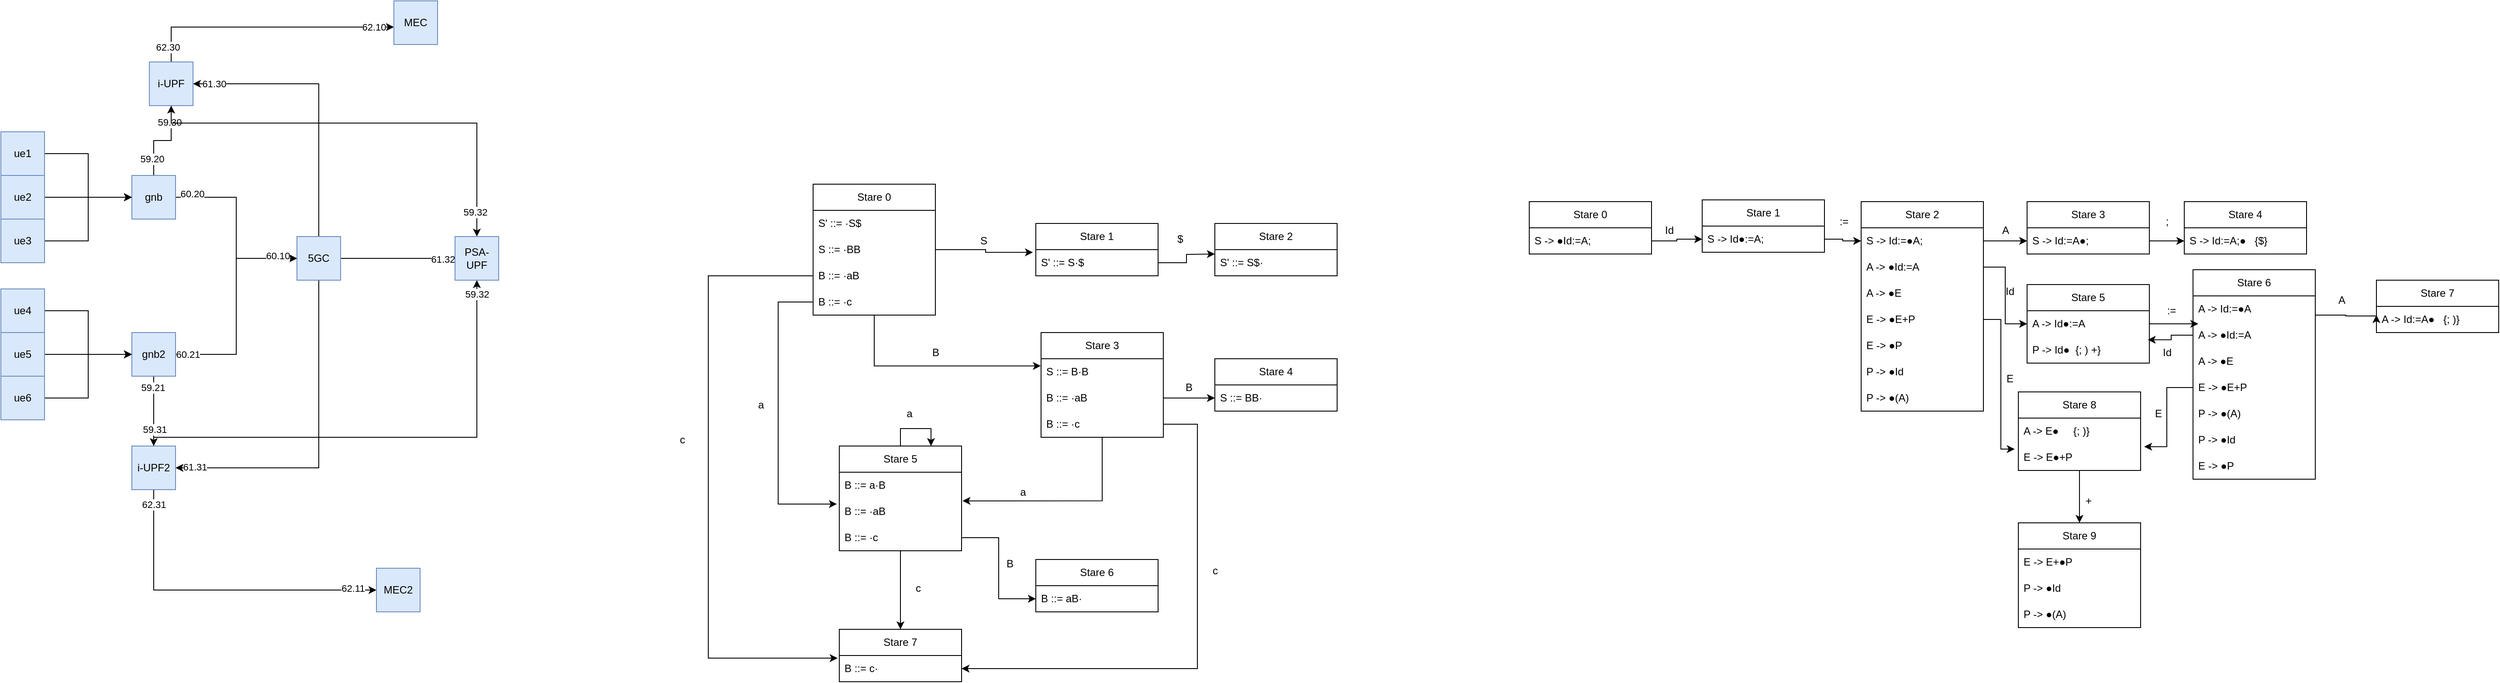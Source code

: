 <mxfile version="22.1.7" type="github">
  <diagram name="第 1 页" id="0hGZ7h8BPvav0Dhn9OID">
    <mxGraphModel dx="913" dy="471" grid="1" gridSize="10" guides="1" tooltips="1" connect="1" arrows="1" fold="1" page="1" pageScale="1" pageWidth="827" pageHeight="1169" math="0" shadow="0">
      <root>
        <mxCell id="0" />
        <mxCell id="1" parent="0" />
        <mxCell id="p0jDxH_k_mPQ62DPaPJG-13" value="" style="edgeStyle=orthogonalEdgeStyle;rounded=0;orthogonalLoop=1;jettySize=auto;html=1;entryX=0;entryY=0.5;entryDx=0;entryDy=0;" parent="1" source="p0jDxH_k_mPQ62DPaPJG-3" target="p0jDxH_k_mPQ62DPaPJG-12" edge="1">
          <mxGeometry relative="1" as="geometry">
            <mxPoint x="420" y="270" as="targetPoint" />
          </mxGeometry>
        </mxCell>
        <mxCell id="p0jDxH_k_mPQ62DPaPJG-14" value="60.20" style="edgeLabel;html=1;align=center;verticalAlign=middle;resizable=0;points=[];" parent="p0jDxH_k_mPQ62DPaPJG-13" vertex="1" connectable="0">
          <mxGeometry x="-0.816" y="4" relative="1" as="geometry">
            <mxPoint as="offset" />
          </mxGeometry>
        </mxCell>
        <mxCell id="p0jDxH_k_mPQ62DPaPJG-24" value="" style="edgeStyle=orthogonalEdgeStyle;rounded=0;orthogonalLoop=1;jettySize=auto;html=1;" parent="1" source="p0jDxH_k_mPQ62DPaPJG-3" target="p0jDxH_k_mPQ62DPaPJG-23" edge="1">
          <mxGeometry relative="1" as="geometry" />
        </mxCell>
        <mxCell id="p0jDxH_k_mPQ62DPaPJG-25" value="59.20" style="edgeLabel;html=1;align=center;verticalAlign=middle;resizable=0;points=[];" parent="p0jDxH_k_mPQ62DPaPJG-24" vertex="1" connectable="0">
          <mxGeometry x="-0.62" y="2" relative="1" as="geometry">
            <mxPoint as="offset" />
          </mxGeometry>
        </mxCell>
        <mxCell id="p0jDxH_k_mPQ62DPaPJG-47" value="59.30" style="edgeLabel;html=1;align=center;verticalAlign=middle;resizable=0;points=[];" parent="p0jDxH_k_mPQ62DPaPJG-24" vertex="1" connectable="0">
          <mxGeometry x="0.624" y="2" relative="1" as="geometry">
            <mxPoint as="offset" />
          </mxGeometry>
        </mxCell>
        <mxCell id="p0jDxH_k_mPQ62DPaPJG-3" value="gnb" style="whiteSpace=wrap;html=1;aspect=fixed;fillColor=#dae8fc;strokeColor=#6c8ebf;" parent="1" vertex="1">
          <mxGeometry x="200" y="220" width="50" height="50" as="geometry" />
        </mxCell>
        <mxCell id="p0jDxH_k_mPQ62DPaPJG-8" style="edgeStyle=orthogonalEdgeStyle;rounded=0;orthogonalLoop=1;jettySize=auto;html=1;entryX=0;entryY=0.5;entryDx=0;entryDy=0;" parent="1" source="p0jDxH_k_mPQ62DPaPJG-5" target="p0jDxH_k_mPQ62DPaPJG-3" edge="1">
          <mxGeometry relative="1" as="geometry" />
        </mxCell>
        <mxCell id="p0jDxH_k_mPQ62DPaPJG-5" value="ue1" style="whiteSpace=wrap;html=1;aspect=fixed;fillColor=#dae8fc;strokeColor=#6c8ebf;" parent="1" vertex="1">
          <mxGeometry x="50" y="170" width="50" height="50" as="geometry" />
        </mxCell>
        <mxCell id="p0jDxH_k_mPQ62DPaPJG-9" style="edgeStyle=orthogonalEdgeStyle;rounded=0;orthogonalLoop=1;jettySize=auto;html=1;entryX=0;entryY=0.5;entryDx=0;entryDy=0;" parent="1" source="p0jDxH_k_mPQ62DPaPJG-6" target="p0jDxH_k_mPQ62DPaPJG-3" edge="1">
          <mxGeometry relative="1" as="geometry" />
        </mxCell>
        <mxCell id="p0jDxH_k_mPQ62DPaPJG-6" value="ue2" style="whiteSpace=wrap;html=1;aspect=fixed;fillColor=#dae8fc;strokeColor=#6c8ebf;" parent="1" vertex="1">
          <mxGeometry x="50" y="220" width="50" height="50" as="geometry" />
        </mxCell>
        <mxCell id="p0jDxH_k_mPQ62DPaPJG-10" style="edgeStyle=orthogonalEdgeStyle;rounded=0;orthogonalLoop=1;jettySize=auto;html=1;entryX=0;entryY=0.5;entryDx=0;entryDy=0;" parent="1" source="p0jDxH_k_mPQ62DPaPJG-7" target="p0jDxH_k_mPQ62DPaPJG-3" edge="1">
          <mxGeometry relative="1" as="geometry" />
        </mxCell>
        <mxCell id="p0jDxH_k_mPQ62DPaPJG-7" value="ue3" style="whiteSpace=wrap;html=1;aspect=fixed;fillColor=#dae8fc;strokeColor=#6c8ebf;" parent="1" vertex="1">
          <mxGeometry x="50" y="270" width="50" height="50" as="geometry" />
        </mxCell>
        <mxCell id="p0jDxH_k_mPQ62DPaPJG-45" style="edgeStyle=orthogonalEdgeStyle;rounded=0;orthogonalLoop=1;jettySize=auto;html=1;entryX=1;entryY=0.5;entryDx=0;entryDy=0;" parent="1" source="p0jDxH_k_mPQ62DPaPJG-12" target="p0jDxH_k_mPQ62DPaPJG-23" edge="1">
          <mxGeometry relative="1" as="geometry">
            <Array as="points">
              <mxPoint x="414" y="115" />
            </Array>
          </mxGeometry>
        </mxCell>
        <mxCell id="p0jDxH_k_mPQ62DPaPJG-46" value="61.30" style="edgeLabel;html=1;align=center;verticalAlign=middle;resizable=0;points=[];" parent="p0jDxH_k_mPQ62DPaPJG-45" vertex="1" connectable="0">
          <mxGeometry x="0.851" relative="1" as="geometry">
            <mxPoint as="offset" />
          </mxGeometry>
        </mxCell>
        <mxCell id="p0jDxH_k_mPQ62DPaPJG-48" style="edgeStyle=orthogonalEdgeStyle;rounded=0;orthogonalLoop=1;jettySize=auto;html=1;entryX=1;entryY=0.5;entryDx=0;entryDy=0;" parent="1" source="p0jDxH_k_mPQ62DPaPJG-12" target="p0jDxH_k_mPQ62DPaPJG-36" edge="1">
          <mxGeometry relative="1" as="geometry">
            <Array as="points">
              <mxPoint x="414" y="555" />
            </Array>
          </mxGeometry>
        </mxCell>
        <mxCell id="p0jDxH_k_mPQ62DPaPJG-49" value="61.31" style="edgeLabel;html=1;align=center;verticalAlign=middle;resizable=0;points=[];" parent="p0jDxH_k_mPQ62DPaPJG-48" vertex="1" connectable="0">
          <mxGeometry x="0.885" y="-1" relative="1" as="geometry">
            <mxPoint as="offset" />
          </mxGeometry>
        </mxCell>
        <mxCell id="p0jDxH_k_mPQ62DPaPJG-64" style="edgeStyle=orthogonalEdgeStyle;rounded=0;orthogonalLoop=1;jettySize=auto;html=1;entryX=0;entryY=0.5;entryDx=0;entryDy=0;" parent="1" source="p0jDxH_k_mPQ62DPaPJG-12" target="p0jDxH_k_mPQ62DPaPJG-61" edge="1">
          <mxGeometry relative="1" as="geometry" />
        </mxCell>
        <mxCell id="p0jDxH_k_mPQ62DPaPJG-65" value="61.32" style="edgeLabel;html=1;align=center;verticalAlign=middle;resizable=0;points=[];" parent="p0jDxH_k_mPQ62DPaPJG-64" vertex="1" connectable="0">
          <mxGeometry x="0.789" y="-1" relative="1" as="geometry">
            <mxPoint as="offset" />
          </mxGeometry>
        </mxCell>
        <mxCell id="p0jDxH_k_mPQ62DPaPJG-12" value="5GC" style="whiteSpace=wrap;html=1;aspect=fixed;fillColor=#dae8fc;strokeColor=#6c8ebf;" parent="1" vertex="1">
          <mxGeometry x="389" y="290" width="50" height="50" as="geometry" />
        </mxCell>
        <mxCell id="p0jDxH_k_mPQ62DPaPJG-53" value="" style="edgeStyle=orthogonalEdgeStyle;rounded=0;orthogonalLoop=1;jettySize=auto;html=1;" parent="1" source="p0jDxH_k_mPQ62DPaPJG-23" target="p0jDxH_k_mPQ62DPaPJG-52" edge="1">
          <mxGeometry relative="1" as="geometry">
            <Array as="points">
              <mxPoint x="245" y="50" />
            </Array>
          </mxGeometry>
        </mxCell>
        <mxCell id="p0jDxH_k_mPQ62DPaPJG-54" value="62.30" style="edgeLabel;html=1;align=center;verticalAlign=middle;resizable=0;points=[];" parent="p0jDxH_k_mPQ62DPaPJG-53" vertex="1" connectable="0">
          <mxGeometry x="-0.886" y="4" relative="1" as="geometry">
            <mxPoint as="offset" />
          </mxGeometry>
        </mxCell>
        <mxCell id="p0jDxH_k_mPQ62DPaPJG-58" value="62.10" style="edgeLabel;html=1;align=center;verticalAlign=middle;resizable=0;points=[];" parent="p0jDxH_k_mPQ62DPaPJG-53" vertex="1" connectable="0">
          <mxGeometry x="0.845" relative="1" as="geometry">
            <mxPoint as="offset" />
          </mxGeometry>
        </mxCell>
        <mxCell id="p0jDxH_k_mPQ62DPaPJG-60" style="edgeStyle=orthogonalEdgeStyle;rounded=0;orthogonalLoop=1;jettySize=auto;html=1;exitX=1;exitY=0;exitDx=0;exitDy=0;entryX=0.5;entryY=0;entryDx=0;entryDy=0;" parent="1" source="p0jDxH_k_mPQ62DPaPJG-23" target="p0jDxH_k_mPQ62DPaPJG-61" edge="1">
          <mxGeometry relative="1" as="geometry">
            <mxPoint x="590" y="260" as="targetPoint" />
            <Array as="points">
              <mxPoint x="245" y="90" />
              <mxPoint x="245" y="160" />
              <mxPoint x="595" y="160" />
            </Array>
          </mxGeometry>
        </mxCell>
        <mxCell id="p0jDxH_k_mPQ62DPaPJG-63" value="59.32" style="edgeLabel;html=1;align=center;verticalAlign=middle;resizable=0;points=[];" parent="p0jDxH_k_mPQ62DPaPJG-60" vertex="1" connectable="0">
          <mxGeometry x="0.902" y="-2" relative="1" as="geometry">
            <mxPoint as="offset" />
          </mxGeometry>
        </mxCell>
        <mxCell id="p0jDxH_k_mPQ62DPaPJG-23" value="i-UPF" style="whiteSpace=wrap;html=1;aspect=fixed;fillColor=#dae8fc;strokeColor=#6c8ebf;" parent="1" vertex="1">
          <mxGeometry x="220" y="90" width="50" height="50" as="geometry" />
        </mxCell>
        <mxCell id="p0jDxH_k_mPQ62DPaPJG-34" style="edgeStyle=orthogonalEdgeStyle;rounded=0;orthogonalLoop=1;jettySize=auto;html=1;entryX=0;entryY=0.5;entryDx=0;entryDy=0;" parent="1" source="p0jDxH_k_mPQ62DPaPJG-27" target="p0jDxH_k_mPQ62DPaPJG-12" edge="1">
          <mxGeometry relative="1" as="geometry">
            <mxPoint x="390" y="360" as="targetPoint" />
          </mxGeometry>
        </mxCell>
        <mxCell id="p0jDxH_k_mPQ62DPaPJG-35" value="60.21" style="edgeLabel;html=1;align=center;verticalAlign=middle;resizable=0;points=[];" parent="p0jDxH_k_mPQ62DPaPJG-34" vertex="1" connectable="0">
          <mxGeometry x="-0.886" relative="1" as="geometry">
            <mxPoint as="offset" />
          </mxGeometry>
        </mxCell>
        <mxCell id="p0jDxH_k_mPQ62DPaPJG-41" value="60.10" style="edgeLabel;html=1;align=center;verticalAlign=middle;resizable=0;points=[];" parent="p0jDxH_k_mPQ62DPaPJG-34" vertex="1" connectable="0">
          <mxGeometry x="0.822" y="3" relative="1" as="geometry">
            <mxPoint as="offset" />
          </mxGeometry>
        </mxCell>
        <mxCell id="p0jDxH_k_mPQ62DPaPJG-37" value="" style="edgeStyle=orthogonalEdgeStyle;rounded=0;orthogonalLoop=1;jettySize=auto;html=1;" parent="1" source="p0jDxH_k_mPQ62DPaPJG-27" target="p0jDxH_k_mPQ62DPaPJG-36" edge="1">
          <mxGeometry relative="1" as="geometry" />
        </mxCell>
        <mxCell id="p0jDxH_k_mPQ62DPaPJG-38" value="59.21" style="edgeLabel;html=1;align=center;verticalAlign=middle;resizable=0;points=[];" parent="p0jDxH_k_mPQ62DPaPJG-37" vertex="1" connectable="0">
          <mxGeometry x="-0.68" y="-1" relative="1" as="geometry">
            <mxPoint as="offset" />
          </mxGeometry>
        </mxCell>
        <mxCell id="p0jDxH_k_mPQ62DPaPJG-50" value="59.31" style="edgeLabel;html=1;align=center;verticalAlign=middle;resizable=0;points=[];" parent="p0jDxH_k_mPQ62DPaPJG-37" vertex="1" connectable="0">
          <mxGeometry x="0.52" y="1" relative="1" as="geometry">
            <mxPoint as="offset" />
          </mxGeometry>
        </mxCell>
        <mxCell id="p0jDxH_k_mPQ62DPaPJG-27" value="gnb2" style="whiteSpace=wrap;html=1;aspect=fixed;fillColor=#dae8fc;strokeColor=#6c8ebf;" parent="1" vertex="1">
          <mxGeometry x="200" y="400" width="50" height="50" as="geometry" />
        </mxCell>
        <mxCell id="p0jDxH_k_mPQ62DPaPJG-28" style="edgeStyle=orthogonalEdgeStyle;rounded=0;orthogonalLoop=1;jettySize=auto;html=1;entryX=0;entryY=0.5;entryDx=0;entryDy=0;" parent="1" source="p0jDxH_k_mPQ62DPaPJG-29" target="p0jDxH_k_mPQ62DPaPJG-27" edge="1">
          <mxGeometry relative="1" as="geometry" />
        </mxCell>
        <mxCell id="p0jDxH_k_mPQ62DPaPJG-29" value="ue4" style="whiteSpace=wrap;html=1;aspect=fixed;fillColor=#dae8fc;strokeColor=#6c8ebf;" parent="1" vertex="1">
          <mxGeometry x="50" y="350" width="50" height="50" as="geometry" />
        </mxCell>
        <mxCell id="p0jDxH_k_mPQ62DPaPJG-30" style="edgeStyle=orthogonalEdgeStyle;rounded=0;orthogonalLoop=1;jettySize=auto;html=1;entryX=0;entryY=0.5;entryDx=0;entryDy=0;" parent="1" source="p0jDxH_k_mPQ62DPaPJG-31" target="p0jDxH_k_mPQ62DPaPJG-27" edge="1">
          <mxGeometry relative="1" as="geometry" />
        </mxCell>
        <mxCell id="p0jDxH_k_mPQ62DPaPJG-31" value="ue5" style="whiteSpace=wrap;html=1;aspect=fixed;fillColor=#dae8fc;strokeColor=#6c8ebf;" parent="1" vertex="1">
          <mxGeometry x="50" y="400" width="50" height="50" as="geometry" />
        </mxCell>
        <mxCell id="p0jDxH_k_mPQ62DPaPJG-32" style="edgeStyle=orthogonalEdgeStyle;rounded=0;orthogonalLoop=1;jettySize=auto;html=1;entryX=0;entryY=0.5;entryDx=0;entryDy=0;" parent="1" source="p0jDxH_k_mPQ62DPaPJG-33" target="p0jDxH_k_mPQ62DPaPJG-27" edge="1">
          <mxGeometry relative="1" as="geometry" />
        </mxCell>
        <mxCell id="p0jDxH_k_mPQ62DPaPJG-33" value="ue6" style="whiteSpace=wrap;html=1;aspect=fixed;fillColor=#dae8fc;strokeColor=#6c8ebf;" parent="1" vertex="1">
          <mxGeometry x="50" y="450" width="50" height="50" as="geometry" />
        </mxCell>
        <mxCell id="p0jDxH_k_mPQ62DPaPJG-56" value="" style="edgeStyle=orthogonalEdgeStyle;rounded=0;orthogonalLoop=1;jettySize=auto;html=1;" parent="1" source="p0jDxH_k_mPQ62DPaPJG-36" target="p0jDxH_k_mPQ62DPaPJG-55" edge="1">
          <mxGeometry relative="1" as="geometry">
            <Array as="points">
              <mxPoint x="225" y="695" />
            </Array>
          </mxGeometry>
        </mxCell>
        <mxCell id="p0jDxH_k_mPQ62DPaPJG-57" value="62.31" style="edgeLabel;html=1;align=center;verticalAlign=middle;resizable=0;points=[];" parent="p0jDxH_k_mPQ62DPaPJG-56" vertex="1" connectable="0">
          <mxGeometry x="-0.912" relative="1" as="geometry">
            <mxPoint as="offset" />
          </mxGeometry>
        </mxCell>
        <mxCell id="p0jDxH_k_mPQ62DPaPJG-59" value="62.11" style="edgeLabel;html=1;align=center;verticalAlign=middle;resizable=0;points=[];" parent="p0jDxH_k_mPQ62DPaPJG-56" vertex="1" connectable="0">
          <mxGeometry x="0.855" y="2" relative="1" as="geometry">
            <mxPoint as="offset" />
          </mxGeometry>
        </mxCell>
        <mxCell id="p0jDxH_k_mPQ62DPaPJG-62" value="" style="edgeStyle=orthogonalEdgeStyle;rounded=0;orthogonalLoop=1;jettySize=auto;html=1;" parent="1" source="p0jDxH_k_mPQ62DPaPJG-36" target="p0jDxH_k_mPQ62DPaPJG-61" edge="1">
          <mxGeometry relative="1" as="geometry">
            <Array as="points">
              <mxPoint x="225" y="520" />
              <mxPoint x="595" y="520" />
            </Array>
          </mxGeometry>
        </mxCell>
        <mxCell id="p0jDxH_k_mPQ62DPaPJG-66" value="59.32" style="edgeLabel;html=1;align=center;verticalAlign=middle;resizable=0;points=[];" parent="p0jDxH_k_mPQ62DPaPJG-62" vertex="1" connectable="0">
          <mxGeometry x="0.945" relative="1" as="geometry">
            <mxPoint as="offset" />
          </mxGeometry>
        </mxCell>
        <mxCell id="p0jDxH_k_mPQ62DPaPJG-36" value="i-UPF2" style="whiteSpace=wrap;html=1;aspect=fixed;fillColor=#dae8fc;strokeColor=#6c8ebf;" parent="1" vertex="1">
          <mxGeometry x="200" y="530" width="50" height="50" as="geometry" />
        </mxCell>
        <mxCell id="p0jDxH_k_mPQ62DPaPJG-52" value="MEC" style="whiteSpace=wrap;html=1;aspect=fixed;fillColor=#dae8fc;strokeColor=#6c8ebf;" parent="1" vertex="1">
          <mxGeometry x="500" y="20" width="50" height="50" as="geometry" />
        </mxCell>
        <mxCell id="p0jDxH_k_mPQ62DPaPJG-55" value="MEC2" style="whiteSpace=wrap;html=1;aspect=fixed;fillColor=#dae8fc;strokeColor=#6c8ebf;" parent="1" vertex="1">
          <mxGeometry x="480" y="670" width="50" height="50" as="geometry" />
        </mxCell>
        <mxCell id="p0jDxH_k_mPQ62DPaPJG-61" value="PSA-UPF" style="whiteSpace=wrap;html=1;aspect=fixed;fillColor=#dae8fc;strokeColor=#6c8ebf;" parent="1" vertex="1">
          <mxGeometry x="570" y="290" width="50" height="50" as="geometry" />
        </mxCell>
        <mxCell id="5g6TBQ09bPF2Y2DvjyLZ-2" value="Stare 0" style="swimlane;fontStyle=0;childLayout=stackLayout;horizontal=1;startSize=30;horizontalStack=0;resizeParent=1;resizeParentMax=0;resizeLast=0;collapsible=1;marginBottom=0;whiteSpace=wrap;html=1;" vertex="1" parent="1">
          <mxGeometry x="980" y="230" width="140" height="150" as="geometry" />
        </mxCell>
        <mxCell id="5g6TBQ09bPF2Y2DvjyLZ-3" value="S&#39; ::= ·S$" style="text;strokeColor=none;fillColor=none;align=left;verticalAlign=middle;spacingLeft=4;spacingRight=4;overflow=hidden;points=[[0,0.5],[1,0.5]];portConstraint=eastwest;rotatable=0;whiteSpace=wrap;html=1;" vertex="1" parent="5g6TBQ09bPF2Y2DvjyLZ-2">
          <mxGeometry y="30" width="140" height="30" as="geometry" />
        </mxCell>
        <mxCell id="5g6TBQ09bPF2Y2DvjyLZ-4" value="S ::=&amp;nbsp;·BB" style="text;strokeColor=none;fillColor=none;align=left;verticalAlign=middle;spacingLeft=4;spacingRight=4;overflow=hidden;points=[[0,0.5],[1,0.5]];portConstraint=eastwest;rotatable=0;whiteSpace=wrap;html=1;" vertex="1" parent="5g6TBQ09bPF2Y2DvjyLZ-2">
          <mxGeometry y="60" width="140" height="30" as="geometry" />
        </mxCell>
        <mxCell id="5g6TBQ09bPF2Y2DvjyLZ-5" value="B ::=&amp;nbsp;·aB" style="text;strokeColor=none;fillColor=none;align=left;verticalAlign=middle;spacingLeft=4;spacingRight=4;overflow=hidden;points=[[0,0.5],[1,0.5]];portConstraint=eastwest;rotatable=0;whiteSpace=wrap;html=1;" vertex="1" parent="5g6TBQ09bPF2Y2DvjyLZ-2">
          <mxGeometry y="90" width="140" height="30" as="geometry" />
        </mxCell>
        <mxCell id="5g6TBQ09bPF2Y2DvjyLZ-6" value="B ::=&amp;nbsp;·c" style="text;strokeColor=none;fillColor=none;align=left;verticalAlign=middle;spacingLeft=4;spacingRight=4;overflow=hidden;points=[[0,0.5],[1,0.5]];portConstraint=eastwest;rotatable=0;whiteSpace=wrap;html=1;" vertex="1" parent="5g6TBQ09bPF2Y2DvjyLZ-2">
          <mxGeometry y="120" width="140" height="30" as="geometry" />
        </mxCell>
        <mxCell id="5g6TBQ09bPF2Y2DvjyLZ-7" value="Stare 1" style="swimlane;fontStyle=0;childLayout=stackLayout;horizontal=1;startSize=30;horizontalStack=0;resizeParent=1;resizeParentMax=0;resizeLast=0;collapsible=1;marginBottom=0;whiteSpace=wrap;html=1;" vertex="1" parent="1">
          <mxGeometry x="1235" y="275" width="140" height="60" as="geometry" />
        </mxCell>
        <mxCell id="5g6TBQ09bPF2Y2DvjyLZ-17" style="edgeStyle=orthogonalEdgeStyle;rounded=0;orthogonalLoop=1;jettySize=auto;html=1;" edge="1" parent="5g6TBQ09bPF2Y2DvjyLZ-7" source="5g6TBQ09bPF2Y2DvjyLZ-8">
          <mxGeometry relative="1" as="geometry">
            <mxPoint x="205" y="35" as="targetPoint" />
          </mxGeometry>
        </mxCell>
        <mxCell id="5g6TBQ09bPF2Y2DvjyLZ-8" value="S&#39; ::= S·$" style="text;strokeColor=none;fillColor=none;align=left;verticalAlign=middle;spacingLeft=4;spacingRight=4;overflow=hidden;points=[[0,0.5],[1,0.5]];portConstraint=eastwest;rotatable=0;whiteSpace=wrap;html=1;" vertex="1" parent="5g6TBQ09bPF2Y2DvjyLZ-7">
          <mxGeometry y="30" width="140" height="30" as="geometry" />
        </mxCell>
        <mxCell id="5g6TBQ09bPF2Y2DvjyLZ-14" value="S" style="text;html=1;align=center;verticalAlign=middle;resizable=0;points=[];autosize=1;strokeColor=none;fillColor=none;" vertex="1" parent="1">
          <mxGeometry x="1160" y="280" width="30" height="30" as="geometry" />
        </mxCell>
        <mxCell id="5g6TBQ09bPF2Y2DvjyLZ-15" style="edgeStyle=orthogonalEdgeStyle;rounded=0;orthogonalLoop=1;jettySize=auto;html=1;entryX=-0.024;entryY=0.104;entryDx=0;entryDy=0;entryPerimeter=0;" edge="1" parent="1" source="5g6TBQ09bPF2Y2DvjyLZ-4" target="5g6TBQ09bPF2Y2DvjyLZ-8">
          <mxGeometry relative="1" as="geometry" />
        </mxCell>
        <mxCell id="5g6TBQ09bPF2Y2DvjyLZ-18" value="Stare 2" style="swimlane;fontStyle=0;childLayout=stackLayout;horizontal=1;startSize=30;horizontalStack=0;resizeParent=1;resizeParentMax=0;resizeLast=0;collapsible=1;marginBottom=0;whiteSpace=wrap;html=1;" vertex="1" parent="1">
          <mxGeometry x="1440" y="275" width="140" height="60" as="geometry" />
        </mxCell>
        <mxCell id="5g6TBQ09bPF2Y2DvjyLZ-20" value="S&#39; ::= S$·" style="text;strokeColor=none;fillColor=none;align=left;verticalAlign=middle;spacingLeft=4;spacingRight=4;overflow=hidden;points=[[0,0.5],[1,0.5]];portConstraint=eastwest;rotatable=0;whiteSpace=wrap;html=1;" vertex="1" parent="5g6TBQ09bPF2Y2DvjyLZ-18">
          <mxGeometry y="30" width="140" height="30" as="geometry" />
        </mxCell>
        <mxCell id="5g6TBQ09bPF2Y2DvjyLZ-21" value="$" style="text;html=1;align=center;verticalAlign=middle;resizable=0;points=[];autosize=1;strokeColor=none;fillColor=none;" vertex="1" parent="1">
          <mxGeometry x="1385" y="278" width="30" height="30" as="geometry" />
        </mxCell>
        <mxCell id="5g6TBQ09bPF2Y2DvjyLZ-23" value="Stare 3" style="swimlane;fontStyle=0;childLayout=stackLayout;horizontal=1;startSize=30;horizontalStack=0;resizeParent=1;resizeParentMax=0;resizeLast=0;collapsible=1;marginBottom=0;whiteSpace=wrap;html=1;" vertex="1" parent="1">
          <mxGeometry x="1241" y="400" width="140" height="120" as="geometry" />
        </mxCell>
        <mxCell id="5g6TBQ09bPF2Y2DvjyLZ-25" value="S ::= B·B" style="text;strokeColor=none;fillColor=none;align=left;verticalAlign=middle;spacingLeft=4;spacingRight=4;overflow=hidden;points=[[0,0.5],[1,0.5]];portConstraint=eastwest;rotatable=0;whiteSpace=wrap;html=1;" vertex="1" parent="5g6TBQ09bPF2Y2DvjyLZ-23">
          <mxGeometry y="30" width="140" height="30" as="geometry" />
        </mxCell>
        <mxCell id="5g6TBQ09bPF2Y2DvjyLZ-29" value="B ::=&amp;nbsp;·aB" style="text;strokeColor=none;fillColor=none;align=left;verticalAlign=middle;spacingLeft=4;spacingRight=4;overflow=hidden;points=[[0,0.5],[1,0.5]];portConstraint=eastwest;rotatable=0;whiteSpace=wrap;html=1;" vertex="1" parent="5g6TBQ09bPF2Y2DvjyLZ-23">
          <mxGeometry y="60" width="140" height="30" as="geometry" />
        </mxCell>
        <mxCell id="5g6TBQ09bPF2Y2DvjyLZ-30" value="B ::=&amp;nbsp;·c" style="text;strokeColor=none;fillColor=none;align=left;verticalAlign=middle;spacingLeft=4;spacingRight=4;overflow=hidden;points=[[0,0.5],[1,0.5]];portConstraint=eastwest;rotatable=0;whiteSpace=wrap;html=1;" vertex="1" parent="5g6TBQ09bPF2Y2DvjyLZ-23">
          <mxGeometry y="90" width="140" height="30" as="geometry" />
        </mxCell>
        <mxCell id="5g6TBQ09bPF2Y2DvjyLZ-26" style="edgeStyle=orthogonalEdgeStyle;rounded=0;orthogonalLoop=1;jettySize=auto;html=1;entryX=-0.002;entryY=0.274;entryDx=0;entryDy=0;entryPerimeter=0;" edge="1" parent="1" source="5g6TBQ09bPF2Y2DvjyLZ-2" target="5g6TBQ09bPF2Y2DvjyLZ-25">
          <mxGeometry relative="1" as="geometry" />
        </mxCell>
        <mxCell id="5g6TBQ09bPF2Y2DvjyLZ-27" value="B" style="text;html=1;align=center;verticalAlign=middle;resizable=0;points=[];autosize=1;strokeColor=none;fillColor=none;" vertex="1" parent="1">
          <mxGeometry x="1105" y="408" width="30" height="30" as="geometry" />
        </mxCell>
        <mxCell id="5g6TBQ09bPF2Y2DvjyLZ-31" value="Stare 4" style="swimlane;fontStyle=0;childLayout=stackLayout;horizontal=1;startSize=30;horizontalStack=0;resizeParent=1;resizeParentMax=0;resizeLast=0;collapsible=1;marginBottom=0;whiteSpace=wrap;html=1;" vertex="1" parent="1">
          <mxGeometry x="1440" y="430" width="140" height="60" as="geometry" />
        </mxCell>
        <mxCell id="5g6TBQ09bPF2Y2DvjyLZ-32" value="S ::= BB·" style="text;strokeColor=none;fillColor=none;align=left;verticalAlign=middle;spacingLeft=4;spacingRight=4;overflow=hidden;points=[[0,0.5],[1,0.5]];portConstraint=eastwest;rotatable=0;whiteSpace=wrap;html=1;" vertex="1" parent="5g6TBQ09bPF2Y2DvjyLZ-31">
          <mxGeometry y="30" width="140" height="30" as="geometry" />
        </mxCell>
        <mxCell id="5g6TBQ09bPF2Y2DvjyLZ-33" style="edgeStyle=orthogonalEdgeStyle;rounded=0;orthogonalLoop=1;jettySize=auto;html=1;entryX=0;entryY=0.5;entryDx=0;entryDy=0;" edge="1" parent="1" source="5g6TBQ09bPF2Y2DvjyLZ-29" target="5g6TBQ09bPF2Y2DvjyLZ-32">
          <mxGeometry relative="1" as="geometry" />
        </mxCell>
        <mxCell id="5g6TBQ09bPF2Y2DvjyLZ-34" value="B" style="text;html=1;align=center;verticalAlign=middle;resizable=0;points=[];autosize=1;strokeColor=none;fillColor=none;" vertex="1" parent="1">
          <mxGeometry x="1395" y="448" width="30" height="30" as="geometry" />
        </mxCell>
        <mxCell id="5g6TBQ09bPF2Y2DvjyLZ-56" style="edgeStyle=orthogonalEdgeStyle;rounded=0;orthogonalLoop=1;jettySize=auto;html=1;entryX=0.5;entryY=0;entryDx=0;entryDy=0;" edge="1" parent="1" source="5g6TBQ09bPF2Y2DvjyLZ-35" target="5g6TBQ09bPF2Y2DvjyLZ-52">
          <mxGeometry relative="1" as="geometry" />
        </mxCell>
        <mxCell id="5g6TBQ09bPF2Y2DvjyLZ-35" value="Stare 5" style="swimlane;fontStyle=0;childLayout=stackLayout;horizontal=1;startSize=30;horizontalStack=0;resizeParent=1;resizeParentMax=0;resizeLast=0;collapsible=1;marginBottom=0;whiteSpace=wrap;html=1;" vertex="1" parent="1">
          <mxGeometry x="1010" y="530" width="140" height="120" as="geometry" />
        </mxCell>
        <mxCell id="5g6TBQ09bPF2Y2DvjyLZ-37" value="B ::= a·B" style="text;strokeColor=none;fillColor=none;align=left;verticalAlign=middle;spacingLeft=4;spacingRight=4;overflow=hidden;points=[[0,0.5],[1,0.5]];portConstraint=eastwest;rotatable=0;whiteSpace=wrap;html=1;" vertex="1" parent="5g6TBQ09bPF2Y2DvjyLZ-35">
          <mxGeometry y="30" width="140" height="30" as="geometry" />
        </mxCell>
        <mxCell id="5g6TBQ09bPF2Y2DvjyLZ-40" value="B ::=&amp;nbsp;·aB" style="text;strokeColor=none;fillColor=none;align=left;verticalAlign=middle;spacingLeft=4;spacingRight=4;overflow=hidden;points=[[0,0.5],[1,0.5]];portConstraint=eastwest;rotatable=0;whiteSpace=wrap;html=1;" vertex="1" parent="5g6TBQ09bPF2Y2DvjyLZ-35">
          <mxGeometry y="60" width="140" height="30" as="geometry" />
        </mxCell>
        <mxCell id="5g6TBQ09bPF2Y2DvjyLZ-39" value="B ::=&amp;nbsp;·c" style="text;strokeColor=none;fillColor=none;align=left;verticalAlign=middle;spacingLeft=4;spacingRight=4;overflow=hidden;points=[[0,0.5],[1,0.5]];portConstraint=eastwest;rotatable=0;whiteSpace=wrap;html=1;" vertex="1" parent="5g6TBQ09bPF2Y2DvjyLZ-35">
          <mxGeometry y="90" width="140" height="30" as="geometry" />
        </mxCell>
        <mxCell id="5g6TBQ09bPF2Y2DvjyLZ-41" style="edgeStyle=orthogonalEdgeStyle;rounded=0;orthogonalLoop=1;jettySize=auto;html=1;entryX=1.008;entryY=0.094;entryDx=0;entryDy=0;entryPerimeter=0;" edge="1" parent="1" source="5g6TBQ09bPF2Y2DvjyLZ-23" target="5g6TBQ09bPF2Y2DvjyLZ-40">
          <mxGeometry relative="1" as="geometry" />
        </mxCell>
        <mxCell id="5g6TBQ09bPF2Y2DvjyLZ-42" value="a" style="text;html=1;align=center;verticalAlign=middle;resizable=0;points=[];autosize=1;strokeColor=none;fillColor=none;" vertex="1" parent="1">
          <mxGeometry x="1205" y="568" width="30" height="30" as="geometry" />
        </mxCell>
        <mxCell id="5g6TBQ09bPF2Y2DvjyLZ-43" style="edgeStyle=orthogonalEdgeStyle;rounded=0;orthogonalLoop=1;jettySize=auto;html=1;entryX=-0.02;entryY=0.215;entryDx=0;entryDy=0;entryPerimeter=0;" edge="1" parent="1" source="5g6TBQ09bPF2Y2DvjyLZ-6" target="5g6TBQ09bPF2Y2DvjyLZ-40">
          <mxGeometry relative="1" as="geometry">
            <Array as="points">
              <mxPoint x="940" y="365" />
              <mxPoint x="940" y="597" />
            </Array>
          </mxGeometry>
        </mxCell>
        <mxCell id="5g6TBQ09bPF2Y2DvjyLZ-44" value="a" style="text;html=1;align=center;verticalAlign=middle;resizable=0;points=[];autosize=1;strokeColor=none;fillColor=none;" vertex="1" parent="1">
          <mxGeometry x="905" y="468" width="30" height="30" as="geometry" />
        </mxCell>
        <mxCell id="5g6TBQ09bPF2Y2DvjyLZ-45" style="edgeStyle=orthogonalEdgeStyle;rounded=0;orthogonalLoop=1;jettySize=auto;html=1;entryX=0.75;entryY=0;entryDx=0;entryDy=0;" edge="1" parent="1" source="5g6TBQ09bPF2Y2DvjyLZ-35" target="5g6TBQ09bPF2Y2DvjyLZ-35">
          <mxGeometry relative="1" as="geometry">
            <Array as="points">
              <mxPoint x="1080" y="510" />
              <mxPoint x="1115" y="510" />
            </Array>
          </mxGeometry>
        </mxCell>
        <mxCell id="5g6TBQ09bPF2Y2DvjyLZ-46" value="a" style="text;html=1;align=center;verticalAlign=middle;resizable=0;points=[];autosize=1;strokeColor=none;fillColor=none;" vertex="1" parent="1">
          <mxGeometry x="1075" y="478" width="30" height="30" as="geometry" />
        </mxCell>
        <mxCell id="5g6TBQ09bPF2Y2DvjyLZ-48" value="Stare 6" style="swimlane;fontStyle=0;childLayout=stackLayout;horizontal=1;startSize=30;horizontalStack=0;resizeParent=1;resizeParentMax=0;resizeLast=0;collapsible=1;marginBottom=0;whiteSpace=wrap;html=1;" vertex="1" parent="1">
          <mxGeometry x="1235" y="660" width="140" height="60" as="geometry" />
        </mxCell>
        <mxCell id="5g6TBQ09bPF2Y2DvjyLZ-49" value="B ::= aB·" style="text;strokeColor=none;fillColor=none;align=left;verticalAlign=middle;spacingLeft=4;spacingRight=4;overflow=hidden;points=[[0,0.5],[1,0.5]];portConstraint=eastwest;rotatable=0;whiteSpace=wrap;html=1;" vertex="1" parent="5g6TBQ09bPF2Y2DvjyLZ-48">
          <mxGeometry y="30" width="140" height="30" as="geometry" />
        </mxCell>
        <mxCell id="5g6TBQ09bPF2Y2DvjyLZ-50" style="edgeStyle=orthogonalEdgeStyle;rounded=0;orthogonalLoop=1;jettySize=auto;html=1;entryX=0;entryY=0.5;entryDx=0;entryDy=0;" edge="1" parent="1" source="5g6TBQ09bPF2Y2DvjyLZ-39" target="5g6TBQ09bPF2Y2DvjyLZ-49">
          <mxGeometry relative="1" as="geometry" />
        </mxCell>
        <mxCell id="5g6TBQ09bPF2Y2DvjyLZ-51" value="B" style="text;html=1;align=center;verticalAlign=middle;resizable=0;points=[];autosize=1;strokeColor=none;fillColor=none;" vertex="1" parent="1">
          <mxGeometry x="1190" y="650" width="30" height="30" as="geometry" />
        </mxCell>
        <mxCell id="5g6TBQ09bPF2Y2DvjyLZ-52" value="Stare 7" style="swimlane;fontStyle=0;childLayout=stackLayout;horizontal=1;startSize=30;horizontalStack=0;resizeParent=1;resizeParentMax=0;resizeLast=0;collapsible=1;marginBottom=0;whiteSpace=wrap;html=1;" vertex="1" parent="1">
          <mxGeometry x="1010" y="740" width="140" height="60" as="geometry" />
        </mxCell>
        <mxCell id="5g6TBQ09bPF2Y2DvjyLZ-55" value="B ::= c·" style="text;strokeColor=none;fillColor=none;align=left;verticalAlign=middle;spacingLeft=4;spacingRight=4;overflow=hidden;points=[[0,0.5],[1,0.5]];portConstraint=eastwest;rotatable=0;whiteSpace=wrap;html=1;" vertex="1" parent="5g6TBQ09bPF2Y2DvjyLZ-52">
          <mxGeometry y="30" width="140" height="30" as="geometry" />
        </mxCell>
        <mxCell id="5g6TBQ09bPF2Y2DvjyLZ-57" value="c" style="text;html=1;align=center;verticalAlign=middle;resizable=0;points=[];autosize=1;strokeColor=none;fillColor=none;" vertex="1" parent="1">
          <mxGeometry x="1085" y="678" width="30" height="30" as="geometry" />
        </mxCell>
        <mxCell id="5g6TBQ09bPF2Y2DvjyLZ-58" style="edgeStyle=orthogonalEdgeStyle;rounded=0;orthogonalLoop=1;jettySize=auto;html=1;entryX=-0.014;entryY=0.1;entryDx=0;entryDy=0;entryPerimeter=0;" edge="1" parent="1" source="5g6TBQ09bPF2Y2DvjyLZ-5" target="5g6TBQ09bPF2Y2DvjyLZ-55">
          <mxGeometry relative="1" as="geometry">
            <Array as="points">
              <mxPoint x="860" y="335" />
              <mxPoint x="860" y="773" />
            </Array>
          </mxGeometry>
        </mxCell>
        <mxCell id="5g6TBQ09bPF2Y2DvjyLZ-59" value="c" style="text;html=1;align=center;verticalAlign=middle;resizable=0;points=[];autosize=1;strokeColor=none;fillColor=none;" vertex="1" parent="1">
          <mxGeometry x="815" y="508" width="30" height="30" as="geometry" />
        </mxCell>
        <mxCell id="5g6TBQ09bPF2Y2DvjyLZ-60" style="edgeStyle=orthogonalEdgeStyle;rounded=0;orthogonalLoop=1;jettySize=auto;html=1;entryX=1;entryY=0.5;entryDx=0;entryDy=0;" edge="1" parent="1" source="5g6TBQ09bPF2Y2DvjyLZ-30" target="5g6TBQ09bPF2Y2DvjyLZ-55">
          <mxGeometry relative="1" as="geometry">
            <Array as="points">
              <mxPoint x="1420" y="505" />
              <mxPoint x="1420" y="785" />
            </Array>
          </mxGeometry>
        </mxCell>
        <mxCell id="5g6TBQ09bPF2Y2DvjyLZ-61" value="c" style="text;html=1;align=center;verticalAlign=middle;resizable=0;points=[];autosize=1;strokeColor=none;fillColor=none;" vertex="1" parent="1">
          <mxGeometry x="1425" y="658" width="30" height="30" as="geometry" />
        </mxCell>
        <mxCell id="5g6TBQ09bPF2Y2DvjyLZ-62" value="Stare 0" style="swimlane;fontStyle=0;childLayout=stackLayout;horizontal=1;startSize=30;horizontalStack=0;resizeParent=1;resizeParentMax=0;resizeLast=0;collapsible=1;marginBottom=0;whiteSpace=wrap;html=1;" vertex="1" parent="1">
          <mxGeometry x="1800" y="250" width="140" height="60" as="geometry" />
        </mxCell>
        <mxCell id="5g6TBQ09bPF2Y2DvjyLZ-63" value="S -&amp;gt; ●Id:=A;" style="text;strokeColor=none;fillColor=none;align=left;verticalAlign=middle;spacingLeft=4;spacingRight=4;overflow=hidden;points=[[0,0.5],[1,0.5]];portConstraint=eastwest;rotatable=0;whiteSpace=wrap;html=1;" vertex="1" parent="5g6TBQ09bPF2Y2DvjyLZ-62">
          <mxGeometry y="30" width="140" height="30" as="geometry" />
        </mxCell>
        <mxCell id="5g6TBQ09bPF2Y2DvjyLZ-68" value="Stare 1" style="swimlane;fontStyle=0;childLayout=stackLayout;horizontal=1;startSize=30;horizontalStack=0;resizeParent=1;resizeParentMax=0;resizeLast=0;collapsible=1;marginBottom=0;whiteSpace=wrap;html=1;" vertex="1" parent="1">
          <mxGeometry x="1998" y="248" width="140" height="60" as="geometry" />
        </mxCell>
        <mxCell id="5g6TBQ09bPF2Y2DvjyLZ-69" value="S -&amp;gt; Id●:=A;" style="text;strokeColor=none;fillColor=none;align=left;verticalAlign=middle;spacingLeft=4;spacingRight=4;overflow=hidden;points=[[0,0.5],[1,0.5]];portConstraint=eastwest;rotatable=0;whiteSpace=wrap;html=1;" vertex="1" parent="5g6TBQ09bPF2Y2DvjyLZ-68">
          <mxGeometry y="30" width="140" height="30" as="geometry" />
        </mxCell>
        <mxCell id="5g6TBQ09bPF2Y2DvjyLZ-70" value="Stare 2" style="swimlane;fontStyle=0;childLayout=stackLayout;horizontal=1;startSize=30;horizontalStack=0;resizeParent=1;resizeParentMax=0;resizeLast=0;collapsible=1;marginBottom=0;whiteSpace=wrap;html=1;" vertex="1" parent="1">
          <mxGeometry x="2180" y="250" width="140" height="240" as="geometry" />
        </mxCell>
        <mxCell id="5g6TBQ09bPF2Y2DvjyLZ-71" value="S -&amp;gt; Id:=●A;" style="text;strokeColor=none;fillColor=none;align=left;verticalAlign=middle;spacingLeft=4;spacingRight=4;overflow=hidden;points=[[0,0.5],[1,0.5]];portConstraint=eastwest;rotatable=0;whiteSpace=wrap;html=1;" vertex="1" parent="5g6TBQ09bPF2Y2DvjyLZ-70">
          <mxGeometry y="30" width="140" height="30" as="geometry" />
        </mxCell>
        <mxCell id="5g6TBQ09bPF2Y2DvjyLZ-72" value="A -&amp;gt; ●Id:=A" style="text;strokeColor=none;fillColor=none;align=left;verticalAlign=middle;spacingLeft=4;spacingRight=4;overflow=hidden;points=[[0,0.5],[1,0.5]];portConstraint=eastwest;rotatable=0;whiteSpace=wrap;html=1;" vertex="1" parent="5g6TBQ09bPF2Y2DvjyLZ-70">
          <mxGeometry y="60" width="140" height="30" as="geometry" />
        </mxCell>
        <mxCell id="5g6TBQ09bPF2Y2DvjyLZ-73" value="A -&amp;gt; ●E" style="text;strokeColor=none;fillColor=none;align=left;verticalAlign=middle;spacingLeft=4;spacingRight=4;overflow=hidden;points=[[0,0.5],[1,0.5]];portConstraint=eastwest;rotatable=0;whiteSpace=wrap;html=1;" vertex="1" parent="5g6TBQ09bPF2Y2DvjyLZ-70">
          <mxGeometry y="90" width="140" height="30" as="geometry" />
        </mxCell>
        <mxCell id="5g6TBQ09bPF2Y2DvjyLZ-74" value="E -&amp;gt; ●E+P" style="text;strokeColor=none;fillColor=none;align=left;verticalAlign=middle;spacingLeft=4;spacingRight=4;overflow=hidden;points=[[0,0.5],[1,0.5]];portConstraint=eastwest;rotatable=0;whiteSpace=wrap;html=1;" vertex="1" parent="5g6TBQ09bPF2Y2DvjyLZ-70">
          <mxGeometry y="120" width="140" height="30" as="geometry" />
        </mxCell>
        <mxCell id="5g6TBQ09bPF2Y2DvjyLZ-75" value="E -&amp;gt; ●P" style="text;strokeColor=none;fillColor=none;align=left;verticalAlign=middle;spacingLeft=4;spacingRight=4;overflow=hidden;points=[[0,0.5],[1,0.5]];portConstraint=eastwest;rotatable=0;whiteSpace=wrap;html=1;" vertex="1" parent="5g6TBQ09bPF2Y2DvjyLZ-70">
          <mxGeometry y="150" width="140" height="30" as="geometry" />
        </mxCell>
        <mxCell id="5g6TBQ09bPF2Y2DvjyLZ-76" value="P -&amp;gt; ●Id" style="text;strokeColor=none;fillColor=none;align=left;verticalAlign=middle;spacingLeft=4;spacingRight=4;overflow=hidden;points=[[0,0.5],[1,0.5]];portConstraint=eastwest;rotatable=0;whiteSpace=wrap;html=1;" vertex="1" parent="5g6TBQ09bPF2Y2DvjyLZ-70">
          <mxGeometry y="180" width="140" height="30" as="geometry" />
        </mxCell>
        <mxCell id="5g6TBQ09bPF2Y2DvjyLZ-77" value="P -&amp;gt; ●(A)" style="text;strokeColor=none;fillColor=none;align=left;verticalAlign=middle;spacingLeft=4;spacingRight=4;overflow=hidden;points=[[0,0.5],[1,0.5]];portConstraint=eastwest;rotatable=0;whiteSpace=wrap;html=1;" vertex="1" parent="5g6TBQ09bPF2Y2DvjyLZ-70">
          <mxGeometry y="210" width="140" height="30" as="geometry" />
        </mxCell>
        <mxCell id="5g6TBQ09bPF2Y2DvjyLZ-79" style="edgeStyle=orthogonalEdgeStyle;rounded=0;orthogonalLoop=1;jettySize=auto;html=1;entryX=0;entryY=0.5;entryDx=0;entryDy=0;" edge="1" parent="1" source="5g6TBQ09bPF2Y2DvjyLZ-63" target="5g6TBQ09bPF2Y2DvjyLZ-69">
          <mxGeometry relative="1" as="geometry" />
        </mxCell>
        <mxCell id="5g6TBQ09bPF2Y2DvjyLZ-80" style="edgeStyle=orthogonalEdgeStyle;rounded=0;orthogonalLoop=1;jettySize=auto;html=1;entryX=0;entryY=0.5;entryDx=0;entryDy=0;" edge="1" parent="1" source="5g6TBQ09bPF2Y2DvjyLZ-69" target="5g6TBQ09bPF2Y2DvjyLZ-71">
          <mxGeometry relative="1" as="geometry" />
        </mxCell>
        <mxCell id="5g6TBQ09bPF2Y2DvjyLZ-81" value="Id" style="text;html=1;align=center;verticalAlign=middle;resizable=0;points=[];autosize=1;strokeColor=none;fillColor=none;" vertex="1" parent="1">
          <mxGeometry x="1945" y="268" width="30" height="30" as="geometry" />
        </mxCell>
        <mxCell id="5g6TBQ09bPF2Y2DvjyLZ-82" value=":=" style="text;html=1;align=center;verticalAlign=middle;resizable=0;points=[];autosize=1;strokeColor=none;fillColor=none;" vertex="1" parent="1">
          <mxGeometry x="2145" y="258" width="30" height="30" as="geometry" />
        </mxCell>
        <mxCell id="5g6TBQ09bPF2Y2DvjyLZ-83" value="Stare 3" style="swimlane;fontStyle=0;childLayout=stackLayout;horizontal=1;startSize=30;horizontalStack=0;resizeParent=1;resizeParentMax=0;resizeLast=0;collapsible=1;marginBottom=0;whiteSpace=wrap;html=1;" vertex="1" parent="1">
          <mxGeometry x="2370" y="250" width="140" height="60" as="geometry" />
        </mxCell>
        <mxCell id="5g6TBQ09bPF2Y2DvjyLZ-84" value="S -&amp;gt; Id:=A●;" style="text;strokeColor=none;fillColor=none;align=left;verticalAlign=middle;spacingLeft=4;spacingRight=4;overflow=hidden;points=[[0,0.5],[1,0.5]];portConstraint=eastwest;rotatable=0;whiteSpace=wrap;html=1;" vertex="1" parent="5g6TBQ09bPF2Y2DvjyLZ-83">
          <mxGeometry y="30" width="140" height="30" as="geometry" />
        </mxCell>
        <mxCell id="5g6TBQ09bPF2Y2DvjyLZ-92" value="A" style="text;html=1;align=center;verticalAlign=middle;resizable=0;points=[];autosize=1;strokeColor=none;fillColor=none;" vertex="1" parent="1">
          <mxGeometry x="2330" y="268" width="30" height="30" as="geometry" />
        </mxCell>
        <mxCell id="5g6TBQ09bPF2Y2DvjyLZ-94" style="edgeStyle=orthogonalEdgeStyle;rounded=0;orthogonalLoop=1;jettySize=auto;html=1;" edge="1" parent="1" source="5g6TBQ09bPF2Y2DvjyLZ-71" target="5g6TBQ09bPF2Y2DvjyLZ-84">
          <mxGeometry relative="1" as="geometry" />
        </mxCell>
        <mxCell id="5g6TBQ09bPF2Y2DvjyLZ-95" value="Stare 4" style="swimlane;fontStyle=0;childLayout=stackLayout;horizontal=1;startSize=30;horizontalStack=0;resizeParent=1;resizeParentMax=0;resizeLast=0;collapsible=1;marginBottom=0;whiteSpace=wrap;html=1;" vertex="1" parent="1">
          <mxGeometry x="2550" y="250" width="140" height="60" as="geometry" />
        </mxCell>
        <mxCell id="5g6TBQ09bPF2Y2DvjyLZ-96" value="S -&amp;gt; Id:=A;●&amp;nbsp; &amp;nbsp;{$}" style="text;strokeColor=none;fillColor=none;align=left;verticalAlign=middle;spacingLeft=4;spacingRight=4;overflow=hidden;points=[[0,0.5],[1,0.5]];portConstraint=eastwest;rotatable=0;whiteSpace=wrap;html=1;" vertex="1" parent="5g6TBQ09bPF2Y2DvjyLZ-95">
          <mxGeometry y="30" width="140" height="30" as="geometry" />
        </mxCell>
        <mxCell id="5g6TBQ09bPF2Y2DvjyLZ-97" style="edgeStyle=orthogonalEdgeStyle;rounded=0;orthogonalLoop=1;jettySize=auto;html=1;entryX=0;entryY=0.5;entryDx=0;entryDy=0;" edge="1" parent="1" source="5g6TBQ09bPF2Y2DvjyLZ-84" target="5g6TBQ09bPF2Y2DvjyLZ-96">
          <mxGeometry relative="1" as="geometry" />
        </mxCell>
        <mxCell id="5g6TBQ09bPF2Y2DvjyLZ-98" value=";" style="text;html=1;align=center;verticalAlign=middle;resizable=0;points=[];autosize=1;strokeColor=none;fillColor=none;" vertex="1" parent="1">
          <mxGeometry x="2515" y="258" width="30" height="30" as="geometry" />
        </mxCell>
        <mxCell id="5g6TBQ09bPF2Y2DvjyLZ-99" value="Stare 5" style="swimlane;fontStyle=0;childLayout=stackLayout;horizontal=1;startSize=30;horizontalStack=0;resizeParent=1;resizeParentMax=0;resizeLast=0;collapsible=1;marginBottom=0;whiteSpace=wrap;html=1;" vertex="1" parent="1">
          <mxGeometry x="2370" y="345" width="140" height="90" as="geometry" />
        </mxCell>
        <mxCell id="5g6TBQ09bPF2Y2DvjyLZ-100" value="A -&amp;gt; Id●:=A" style="text;strokeColor=none;fillColor=none;align=left;verticalAlign=middle;spacingLeft=4;spacingRight=4;overflow=hidden;points=[[0,0.5],[1,0.5]];portConstraint=eastwest;rotatable=0;whiteSpace=wrap;html=1;" vertex="1" parent="5g6TBQ09bPF2Y2DvjyLZ-99">
          <mxGeometry y="30" width="140" height="30" as="geometry" />
        </mxCell>
        <mxCell id="5g6TBQ09bPF2Y2DvjyLZ-103" value="P -&amp;gt; Id●&amp;nbsp; {; ) +}" style="text;strokeColor=none;fillColor=none;align=left;verticalAlign=middle;spacingLeft=4;spacingRight=4;overflow=hidden;points=[[0,0.5],[1,0.5]];portConstraint=eastwest;rotatable=0;whiteSpace=wrap;html=1;" vertex="1" parent="5g6TBQ09bPF2Y2DvjyLZ-99">
          <mxGeometry y="60" width="140" height="30" as="geometry" />
        </mxCell>
        <mxCell id="5g6TBQ09bPF2Y2DvjyLZ-101" style="edgeStyle=orthogonalEdgeStyle;rounded=0;orthogonalLoop=1;jettySize=auto;html=1;entryX=0;entryY=0.5;entryDx=0;entryDy=0;" edge="1" parent="1" source="5g6TBQ09bPF2Y2DvjyLZ-72" target="5g6TBQ09bPF2Y2DvjyLZ-100">
          <mxGeometry relative="1" as="geometry" />
        </mxCell>
        <mxCell id="5g6TBQ09bPF2Y2DvjyLZ-102" value="Id" style="text;html=1;align=center;verticalAlign=middle;resizable=0;points=[];autosize=1;strokeColor=none;fillColor=none;" vertex="1" parent="1">
          <mxGeometry x="2335" y="338" width="30" height="30" as="geometry" />
        </mxCell>
        <mxCell id="5g6TBQ09bPF2Y2DvjyLZ-105" value=":=" style="text;html=1;align=center;verticalAlign=middle;resizable=0;points=[];autosize=1;strokeColor=none;fillColor=none;" vertex="1" parent="1">
          <mxGeometry x="2520" y="360" width="30" height="30" as="geometry" />
        </mxCell>
        <mxCell id="5g6TBQ09bPF2Y2DvjyLZ-116" style="edgeStyle=orthogonalEdgeStyle;rounded=0;orthogonalLoop=1;jettySize=auto;html=1;" edge="1" parent="1" source="5g6TBQ09bPF2Y2DvjyLZ-106">
          <mxGeometry relative="1" as="geometry">
            <mxPoint x="2770" y="380" as="targetPoint" />
            <Array as="points">
              <mxPoint x="2735" y="380" />
              <mxPoint x="2735" y="381" />
            </Array>
          </mxGeometry>
        </mxCell>
        <mxCell id="5g6TBQ09bPF2Y2DvjyLZ-106" value="Stare 6" style="swimlane;fontStyle=0;childLayout=stackLayout;horizontal=1;startSize=30;horizontalStack=0;resizeParent=1;resizeParentMax=0;resizeLast=0;collapsible=1;marginBottom=0;whiteSpace=wrap;html=1;" vertex="1" parent="1">
          <mxGeometry x="2560" y="328" width="140" height="240" as="geometry" />
        </mxCell>
        <mxCell id="5g6TBQ09bPF2Y2DvjyLZ-107" value="A -&amp;gt; Id:=●A&amp;nbsp;" style="text;strokeColor=none;fillColor=none;align=left;verticalAlign=middle;spacingLeft=4;spacingRight=4;overflow=hidden;points=[[0,0.5],[1,0.5]];portConstraint=eastwest;rotatable=0;whiteSpace=wrap;html=1;" vertex="1" parent="5g6TBQ09bPF2Y2DvjyLZ-106">
          <mxGeometry y="30" width="140" height="30" as="geometry" />
        </mxCell>
        <mxCell id="5g6TBQ09bPF2Y2DvjyLZ-109" value="A -&amp;gt; ●Id:=A" style="text;strokeColor=none;fillColor=none;align=left;verticalAlign=middle;spacingLeft=4;spacingRight=4;overflow=hidden;points=[[0,0.5],[1,0.5]];portConstraint=eastwest;rotatable=0;whiteSpace=wrap;html=1;" vertex="1" parent="5g6TBQ09bPF2Y2DvjyLZ-106">
          <mxGeometry y="60" width="140" height="30" as="geometry" />
        </mxCell>
        <mxCell id="5g6TBQ09bPF2Y2DvjyLZ-110" value="A -&amp;gt; ●E" style="text;strokeColor=none;fillColor=none;align=left;verticalAlign=middle;spacingLeft=4;spacingRight=4;overflow=hidden;points=[[0,0.5],[1,0.5]];portConstraint=eastwest;rotatable=0;whiteSpace=wrap;html=1;" vertex="1" parent="5g6TBQ09bPF2Y2DvjyLZ-106">
          <mxGeometry y="90" width="140" height="30" as="geometry" />
        </mxCell>
        <mxCell id="5g6TBQ09bPF2Y2DvjyLZ-111" value="E -&amp;gt; ●E+P" style="text;strokeColor=none;fillColor=none;align=left;verticalAlign=middle;spacingLeft=4;spacingRight=4;overflow=hidden;points=[[0,0.5],[1,0.5]];portConstraint=eastwest;rotatable=0;whiteSpace=wrap;html=1;" vertex="1" parent="5g6TBQ09bPF2Y2DvjyLZ-106">
          <mxGeometry y="120" width="140" height="30" as="geometry" />
        </mxCell>
        <mxCell id="5g6TBQ09bPF2Y2DvjyLZ-114" value="P -&amp;gt; ●(A)" style="text;strokeColor=none;fillColor=none;align=left;verticalAlign=middle;spacingLeft=4;spacingRight=4;overflow=hidden;points=[[0,0.5],[1,0.5]];portConstraint=eastwest;rotatable=0;whiteSpace=wrap;html=1;" vertex="1" parent="5g6TBQ09bPF2Y2DvjyLZ-106">
          <mxGeometry y="150" width="140" height="30" as="geometry" />
        </mxCell>
        <mxCell id="5g6TBQ09bPF2Y2DvjyLZ-113" value="P -&amp;gt; ●Id" style="text;strokeColor=none;fillColor=none;align=left;verticalAlign=middle;spacingLeft=4;spacingRight=4;overflow=hidden;points=[[0,0.5],[1,0.5]];portConstraint=eastwest;rotatable=0;whiteSpace=wrap;html=1;" vertex="1" parent="5g6TBQ09bPF2Y2DvjyLZ-106">
          <mxGeometry y="180" width="140" height="30" as="geometry" />
        </mxCell>
        <mxCell id="5g6TBQ09bPF2Y2DvjyLZ-112" value="E -&amp;gt; ●P" style="text;strokeColor=none;fillColor=none;align=left;verticalAlign=middle;spacingLeft=4;spacingRight=4;overflow=hidden;points=[[0,0.5],[1,0.5]];portConstraint=eastwest;rotatable=0;whiteSpace=wrap;html=1;" vertex="1" parent="5g6TBQ09bPF2Y2DvjyLZ-106">
          <mxGeometry y="210" width="140" height="30" as="geometry" />
        </mxCell>
        <mxCell id="5g6TBQ09bPF2Y2DvjyLZ-115" style="edgeStyle=orthogonalEdgeStyle;rounded=0;orthogonalLoop=1;jettySize=auto;html=1;entryX=0.043;entryY=0.067;entryDx=0;entryDy=0;entryPerimeter=0;" edge="1" parent="1" source="5g6TBQ09bPF2Y2DvjyLZ-99" target="5g6TBQ09bPF2Y2DvjyLZ-109">
          <mxGeometry relative="1" as="geometry" />
        </mxCell>
        <mxCell id="5g6TBQ09bPF2Y2DvjyLZ-117" value="Stare 7" style="swimlane;fontStyle=0;childLayout=stackLayout;horizontal=1;startSize=30;horizontalStack=0;resizeParent=1;resizeParentMax=0;resizeLast=0;collapsible=1;marginBottom=0;whiteSpace=wrap;html=1;" vertex="1" parent="1">
          <mxGeometry x="2770" y="340" width="140" height="60" as="geometry" />
        </mxCell>
        <mxCell id="5g6TBQ09bPF2Y2DvjyLZ-118" value="A -&amp;gt; Id:=A●&amp;nbsp; &amp;nbsp;{; )}" style="text;strokeColor=none;fillColor=none;align=left;verticalAlign=middle;spacingLeft=4;spacingRight=4;overflow=hidden;points=[[0,0.5],[1,0.5]];portConstraint=eastwest;rotatable=0;whiteSpace=wrap;html=1;" vertex="1" parent="5g6TBQ09bPF2Y2DvjyLZ-117">
          <mxGeometry y="30" width="140" height="30" as="geometry" />
        </mxCell>
        <mxCell id="5g6TBQ09bPF2Y2DvjyLZ-119" value="A" style="text;html=1;align=center;verticalAlign=middle;resizable=0;points=[];autosize=1;strokeColor=none;fillColor=none;" vertex="1" parent="1">
          <mxGeometry x="2715" y="348" width="30" height="30" as="geometry" />
        </mxCell>
        <mxCell id="5g6TBQ09bPF2Y2DvjyLZ-120" style="edgeStyle=orthogonalEdgeStyle;rounded=0;orthogonalLoop=1;jettySize=auto;html=1;entryX=0.987;entryY=0.11;entryDx=0;entryDy=0;entryPerimeter=0;" edge="1" parent="1" source="5g6TBQ09bPF2Y2DvjyLZ-109" target="5g6TBQ09bPF2Y2DvjyLZ-103">
          <mxGeometry relative="1" as="geometry" />
        </mxCell>
        <mxCell id="5g6TBQ09bPF2Y2DvjyLZ-121" value="Id" style="text;html=1;align=center;verticalAlign=middle;resizable=0;points=[];autosize=1;strokeColor=none;fillColor=none;" vertex="1" parent="1">
          <mxGeometry x="2515" y="408" width="30" height="30" as="geometry" />
        </mxCell>
        <mxCell id="5g6TBQ09bPF2Y2DvjyLZ-134" style="edgeStyle=orthogonalEdgeStyle;rounded=0;orthogonalLoop=1;jettySize=auto;html=1;entryX=0.5;entryY=0;entryDx=0;entryDy=0;" edge="1" parent="1" source="5g6TBQ09bPF2Y2DvjyLZ-122" target="5g6TBQ09bPF2Y2DvjyLZ-129">
          <mxGeometry relative="1" as="geometry" />
        </mxCell>
        <mxCell id="5g6TBQ09bPF2Y2DvjyLZ-122" value="Stare 8" style="swimlane;fontStyle=0;childLayout=stackLayout;horizontal=1;startSize=30;horizontalStack=0;resizeParent=1;resizeParentMax=0;resizeLast=0;collapsible=1;marginBottom=0;whiteSpace=wrap;html=1;" vertex="1" parent="1">
          <mxGeometry x="2360" y="468" width="140" height="90" as="geometry" />
        </mxCell>
        <mxCell id="5g6TBQ09bPF2Y2DvjyLZ-123" value="A -&amp;gt; E●&amp;nbsp; &amp;nbsp; &amp;nbsp;{; )}" style="text;strokeColor=none;fillColor=none;align=left;verticalAlign=middle;spacingLeft=4;spacingRight=4;overflow=hidden;points=[[0,0.5],[1,0.5]];portConstraint=eastwest;rotatable=0;whiteSpace=wrap;html=1;" vertex="1" parent="5g6TBQ09bPF2Y2DvjyLZ-122">
          <mxGeometry y="30" width="140" height="30" as="geometry" />
        </mxCell>
        <mxCell id="5g6TBQ09bPF2Y2DvjyLZ-124" value="E -&amp;gt; E●+P&amp;nbsp;" style="text;strokeColor=none;fillColor=none;align=left;verticalAlign=middle;spacingLeft=4;spacingRight=4;overflow=hidden;points=[[0,0.5],[1,0.5]];portConstraint=eastwest;rotatable=0;whiteSpace=wrap;html=1;" vertex="1" parent="5g6TBQ09bPF2Y2DvjyLZ-122">
          <mxGeometry y="60" width="140" height="30" as="geometry" />
        </mxCell>
        <mxCell id="5g6TBQ09bPF2Y2DvjyLZ-125" style="edgeStyle=orthogonalEdgeStyle;rounded=0;orthogonalLoop=1;jettySize=auto;html=1;entryX=-0.03;entryY=0.184;entryDx=0;entryDy=0;entryPerimeter=0;" edge="1" parent="1" source="5g6TBQ09bPF2Y2DvjyLZ-74" target="5g6TBQ09bPF2Y2DvjyLZ-124">
          <mxGeometry relative="1" as="geometry" />
        </mxCell>
        <mxCell id="5g6TBQ09bPF2Y2DvjyLZ-126" value="E" style="text;html=1;align=center;verticalAlign=middle;resizable=0;points=[];autosize=1;strokeColor=none;fillColor=none;" vertex="1" parent="1">
          <mxGeometry x="2335" y="438" width="30" height="30" as="geometry" />
        </mxCell>
        <mxCell id="5g6TBQ09bPF2Y2DvjyLZ-127" style="edgeStyle=orthogonalEdgeStyle;rounded=0;orthogonalLoop=1;jettySize=auto;html=1;entryX=1.029;entryY=0.091;entryDx=0;entryDy=0;entryPerimeter=0;" edge="1" parent="1" source="5g6TBQ09bPF2Y2DvjyLZ-111" target="5g6TBQ09bPF2Y2DvjyLZ-124">
          <mxGeometry relative="1" as="geometry" />
        </mxCell>
        <mxCell id="5g6TBQ09bPF2Y2DvjyLZ-128" value="E" style="text;html=1;align=center;verticalAlign=middle;resizable=0;points=[];autosize=1;strokeColor=none;fillColor=none;" vertex="1" parent="1">
          <mxGeometry x="2505" y="478" width="30" height="30" as="geometry" />
        </mxCell>
        <mxCell id="5g6TBQ09bPF2Y2DvjyLZ-129" value="Stare 9" style="swimlane;fontStyle=0;childLayout=stackLayout;horizontal=1;startSize=30;horizontalStack=0;resizeParent=1;resizeParentMax=0;resizeLast=0;collapsible=1;marginBottom=0;whiteSpace=wrap;html=1;" vertex="1" parent="1">
          <mxGeometry x="2360" y="618" width="140" height="120" as="geometry" />
        </mxCell>
        <mxCell id="5g6TBQ09bPF2Y2DvjyLZ-131" value="E -&amp;gt; E+●P&amp;nbsp;" style="text;strokeColor=none;fillColor=none;align=left;verticalAlign=middle;spacingLeft=4;spacingRight=4;overflow=hidden;points=[[0,0.5],[1,0.5]];portConstraint=eastwest;rotatable=0;whiteSpace=wrap;html=1;" vertex="1" parent="5g6TBQ09bPF2Y2DvjyLZ-129">
          <mxGeometry y="30" width="140" height="30" as="geometry" />
        </mxCell>
        <mxCell id="5g6TBQ09bPF2Y2DvjyLZ-132" value="P -&amp;gt; ●Id" style="text;strokeColor=none;fillColor=none;align=left;verticalAlign=middle;spacingLeft=4;spacingRight=4;overflow=hidden;points=[[0,0.5],[1,0.5]];portConstraint=eastwest;rotatable=0;whiteSpace=wrap;html=1;" vertex="1" parent="5g6TBQ09bPF2Y2DvjyLZ-129">
          <mxGeometry y="60" width="140" height="30" as="geometry" />
        </mxCell>
        <mxCell id="5g6TBQ09bPF2Y2DvjyLZ-133" value="P -&amp;gt; ●(A)" style="text;strokeColor=none;fillColor=none;align=left;verticalAlign=middle;spacingLeft=4;spacingRight=4;overflow=hidden;points=[[0,0.5],[1,0.5]];portConstraint=eastwest;rotatable=0;whiteSpace=wrap;html=1;" vertex="1" parent="5g6TBQ09bPF2Y2DvjyLZ-129">
          <mxGeometry y="90" width="140" height="30" as="geometry" />
        </mxCell>
        <mxCell id="5g6TBQ09bPF2Y2DvjyLZ-135" value="+" style="text;html=1;align=center;verticalAlign=middle;resizable=0;points=[];autosize=1;strokeColor=none;fillColor=none;" vertex="1" parent="1">
          <mxGeometry x="2425" y="578" width="30" height="30" as="geometry" />
        </mxCell>
      </root>
    </mxGraphModel>
  </diagram>
</mxfile>
